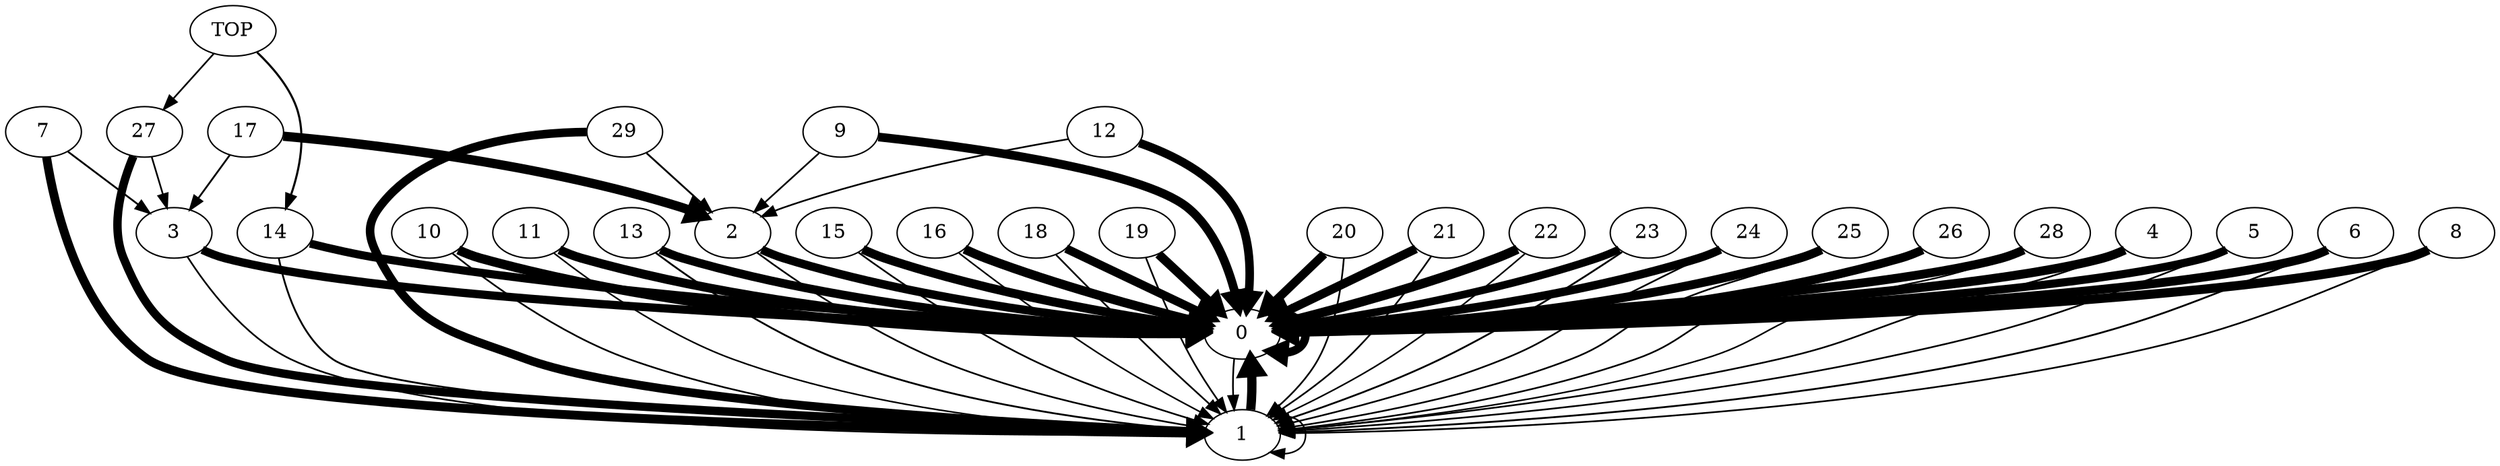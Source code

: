 digraph  {
	
	n2[label="0"];
	n3[label="1"];
	n16[label="10"];
	n1[label="11"];
	n25[label="12"];
	n31[label="13"];
	n7[label="14"];
	n9[label="15"];
	n30[label="16"];
	n14[label="17"];
	n22[label="18"];
	n26[label="19"];
	n4[label="2"];
	n27[label="20"];
	n12[label="21"];
	n29[label="22"];
	n28[label="23"];
	n18[label="24"];
	n23[label="25"];
	n24[label="26"];
	n8[label="27"];
	n10[label="28"];
	n11[label="29"];
	n15[label="3"];
	n17[label="4"];
	n13[label="5"];
	n20[label="6"];
	n19[label="7"];
	n21[label="8"];
	n5[label="9"];
	n6[label="TOP"];
	n2->n3[penwidth="1.2"];
	n2->n2[penwidth="6"];
	n3->n2[penwidth="6.6000000000000005"];
	n3->n3[penwidth="1.1"];
	n16->n2[penwidth="6.6000000000000005"];
	n16->n3[penwidth="1.2"];
	n1->n2[penwidth="6.4"];
	n1->n3[penwidth="1.1"];
	n25->n4[penwidth="1.2"];
	n25->n2[penwidth="6.1000000000000005"];
	n31->n2[penwidth="6.1000000000000005"];
	n31->n3[penwidth="1.3"];
	n7->n3[penwidth="1.3"];
	n7->n2[penwidth="5.800000000000001"];
	n9->n3[penwidth="1.2"];
	n9->n2[penwidth="6.300000000000001"];
	n30->n2[penwidth="6.5"];
	n30->n3[penwidth="1.1"];
	n14->n15[penwidth="1.3"];
	n14->n4[penwidth="6.6000000000000005"];
	n22->n3[penwidth="1.2"];
	n22->n2[penwidth="6.1000000000000005"];
	n26->n3[penwidth="1.2"];
	n26->n2[penwidth="6.4"];
	n4->n2[penwidth="6"];
	n4->n3[penwidth="1.2"];
	n27->n3[penwidth="1.2"];
	n27->n2[penwidth="6.1000000000000005"];
	n12->n2[penwidth="6.300000000000001"];
	n12->n3[penwidth="1.2"];
	n29->n3[penwidth="1.1"];
	n29->n2[penwidth="6.7"];
	n28->n2[penwidth="5.5"];
	n28->n3[penwidth="1.3"];
	n18->n2[penwidth="6"];
	n18->n3[penwidth="1.2"];
	n23->n2[penwidth="6.300000000000001"];
	n23->n3[penwidth="1.2"];
	n24->n3[penwidth="1.2"];
	n24->n2[penwidth="6.2"];
	n8->n3[penwidth="6"];
	n8->n15[penwidth="1.2"];
	n10->n2[penwidth="6.300000000000001"];
	n10->n3[penwidth="1.1"];
	n11->n4[penwidth="1.3"];
	n11->n3[penwidth="6.1000000000000005"];
	n15->n2[penwidth="5.9"];
	n15->n3[penwidth="1.2"];
	n17->n3[penwidth="1.2"];
	n17->n2[penwidth="6.4"];
	n13->n2[penwidth="5.800000000000001"];
	n13->n3[penwidth="1.2"];
	n20->n3[penwidth="1.3"];
	n20->n2[penwidth="6.300000000000001"];
	n19->n15[penwidth="1.3"];
	n19->n3[penwidth="6.300000000000001"];
	n21->n3[penwidth="1.2"];
	n21->n2[penwidth="6.5"];
	n5->n4[penwidth="1.2"];
	n5->n2[penwidth="6.2"];
	n6->n7[penwidth="1.5"];
	n6->n8[penwidth="1.2"];
	
}
